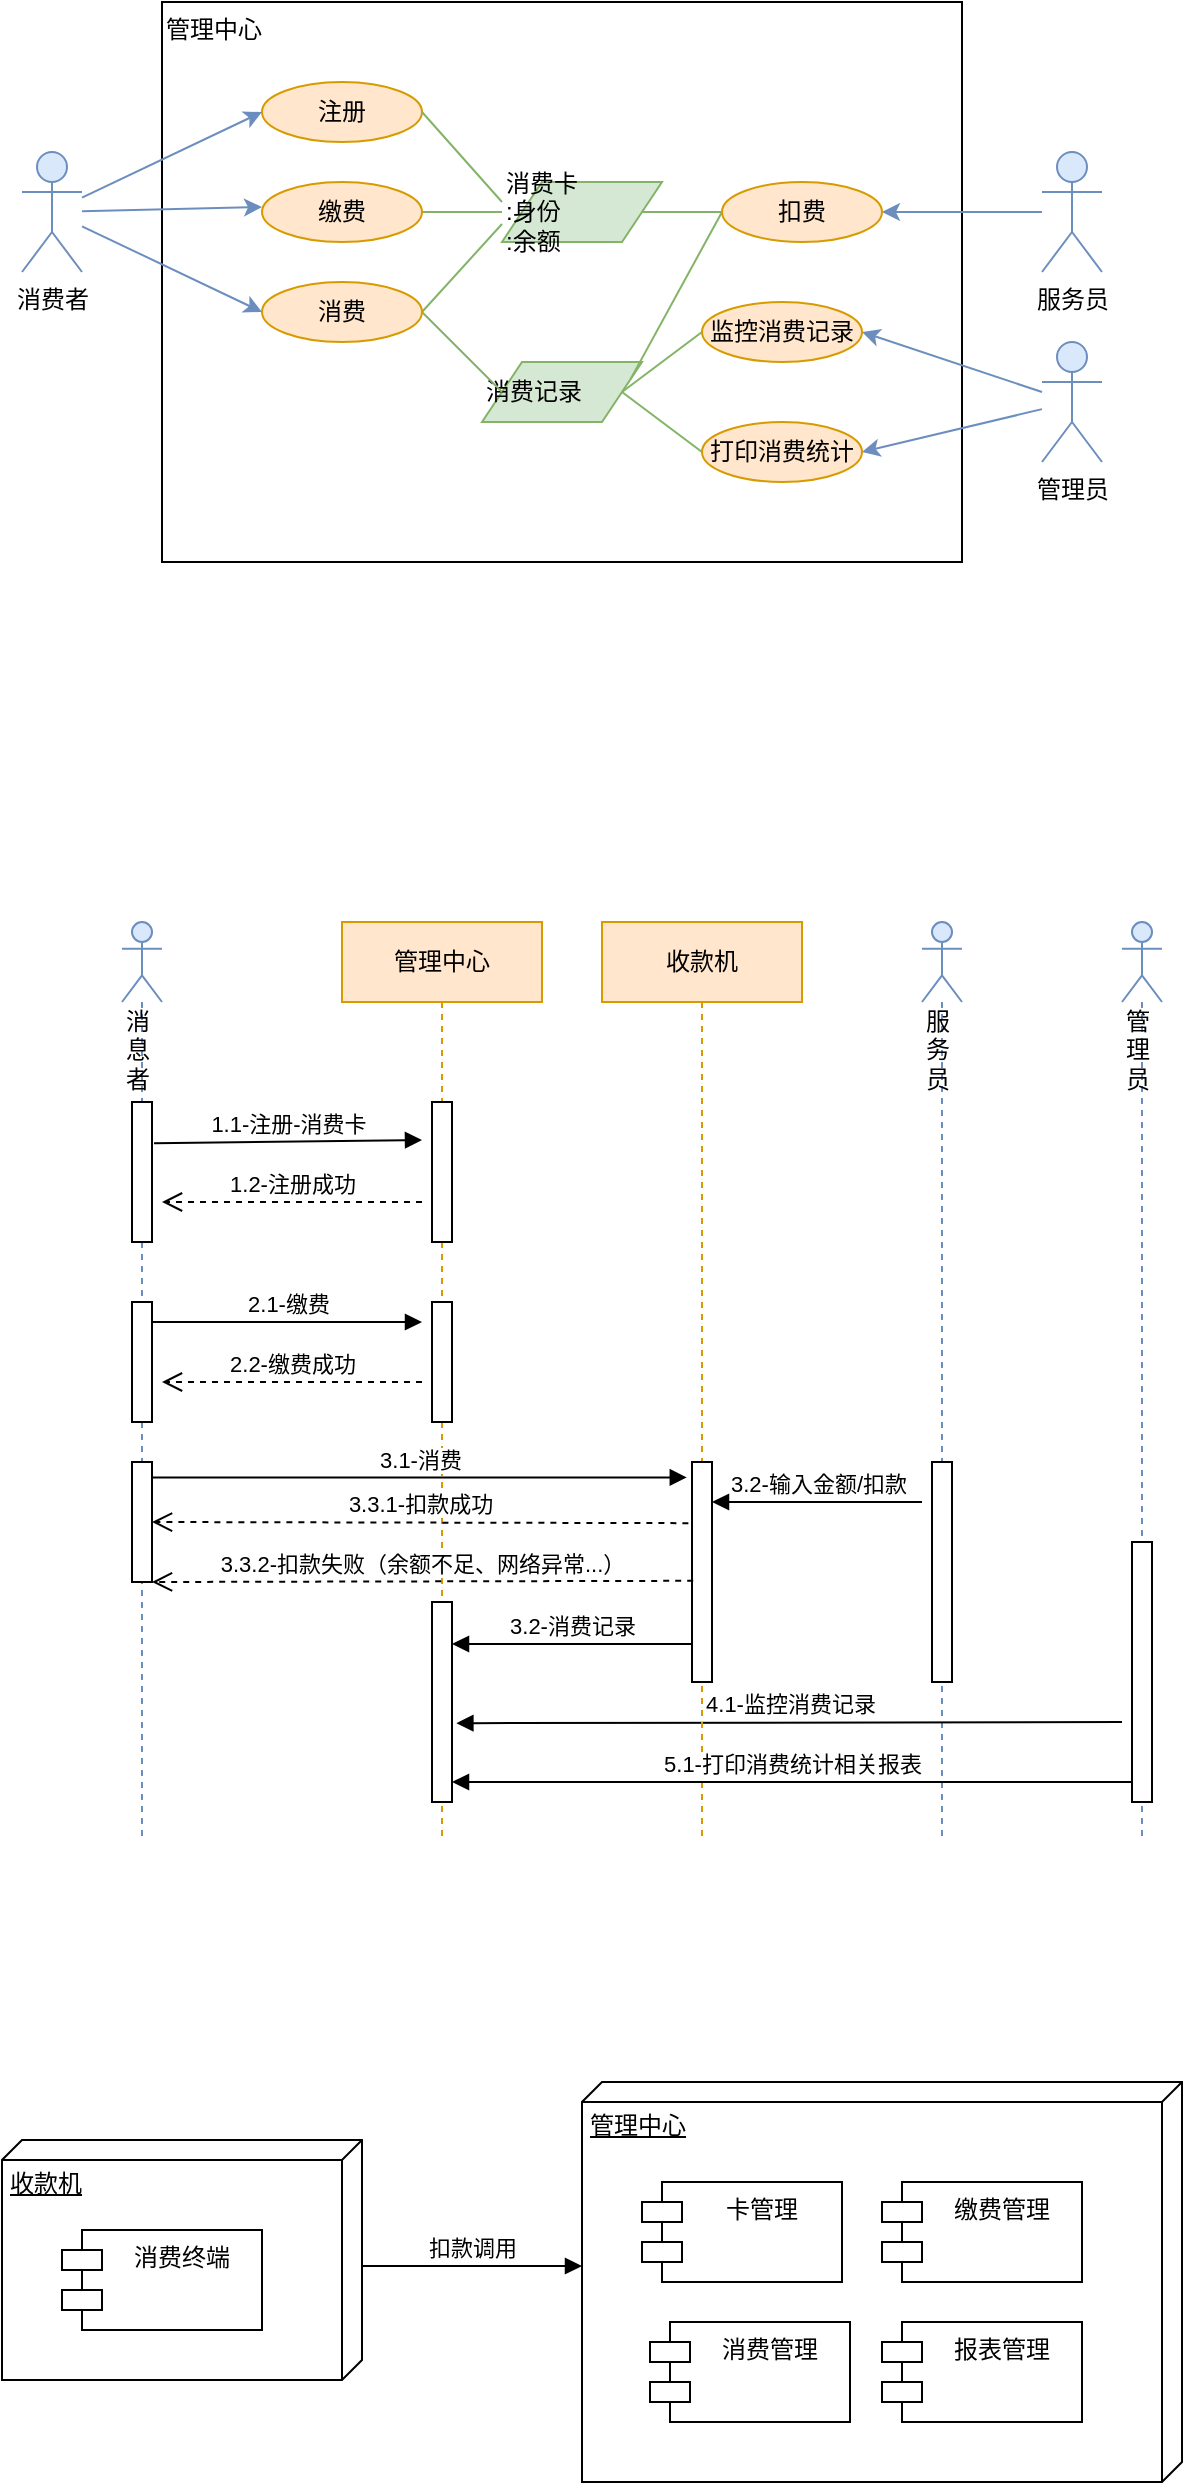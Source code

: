 <mxfile version="13.7.3" type="github">
  <diagram id="fpTGBzLA4DZg_G3Q7GAP" name="Page-1">
    <mxGraphModel dx="1038" dy="554" grid="1" gridSize="10" guides="1" tooltips="1" connect="1" arrows="1" fold="1" page="1" pageScale="1" pageWidth="827" pageHeight="1169" math="0" shadow="0">
      <root>
        <mxCell id="0" />
        <mxCell id="1" parent="0" />
        <mxCell id="zmjkEydDW2bUeKECNTXz-2" value="管理中心" style="rounded=0;whiteSpace=wrap;html=1;align=left;horizontal=1;verticalAlign=top;" vertex="1" parent="1">
          <mxGeometry x="150" y="40" width="400" height="280" as="geometry" />
        </mxCell>
        <mxCell id="zmjkEydDW2bUeKECNTXz-1" value="消费者" style="shape=umlActor;verticalLabelPosition=bottom;verticalAlign=top;html=1;outlineConnect=0;fillColor=#dae8fc;strokeColor=#6c8ebf;" vertex="1" parent="1">
          <mxGeometry x="80" y="115" width="30" height="60" as="geometry" />
        </mxCell>
        <mxCell id="zmjkEydDW2bUeKECNTXz-4" value="注册" style="ellipse;whiteSpace=wrap;html=1;fillColor=#ffe6cc;strokeColor=#d79b00;" vertex="1" parent="1">
          <mxGeometry x="200" y="80" width="80" height="30" as="geometry" />
        </mxCell>
        <mxCell id="zmjkEydDW2bUeKECNTXz-35" style="edgeStyle=none;rounded=0;orthogonalLoop=1;jettySize=auto;html=1;entryX=1;entryY=0.5;entryDx=0;entryDy=0;endArrow=none;endFill=0;fillColor=#d5e8d4;strokeColor=#82b366;" edge="1" parent="1" target="zmjkEydDW2bUeKECNTXz-9">
          <mxGeometry relative="1" as="geometry">
            <mxPoint x="320" y="145" as="sourcePoint" />
          </mxGeometry>
        </mxCell>
        <mxCell id="zmjkEydDW2bUeKECNTXz-36" style="edgeStyle=none;rounded=0;orthogonalLoop=1;jettySize=auto;html=1;entryX=1;entryY=0.5;entryDx=0;entryDy=0;endArrow=none;endFill=0;fillColor=#d5e8d4;strokeColor=#82b366;" edge="1" parent="1" target="zmjkEydDW2bUeKECNTXz-21">
          <mxGeometry relative="1" as="geometry">
            <mxPoint x="320" y="151" as="sourcePoint" />
          </mxGeometry>
        </mxCell>
        <mxCell id="zmjkEydDW2bUeKECNTXz-5" value="消费卡&lt;br&gt;:身份&lt;br&gt;:余额" style="shape=parallelogram;perimeter=parallelogramPerimeter;whiteSpace=wrap;html=1;fixedSize=1;align=left;fillColor=#d5e8d4;strokeColor=#82b366;" vertex="1" parent="1">
          <mxGeometry x="320" y="130" width="80" height="30" as="geometry" />
        </mxCell>
        <mxCell id="zmjkEydDW2bUeKECNTXz-29" style="edgeStyle=none;rounded=0;orthogonalLoop=1;jettySize=auto;html=1;entryX=1;entryY=0.5;entryDx=0;entryDy=0;fillColor=#dae8fc;strokeColor=#6c8ebf;" edge="1" parent="1" source="zmjkEydDW2bUeKECNTXz-6" target="zmjkEydDW2bUeKECNTXz-24">
          <mxGeometry relative="1" as="geometry">
            <mxPoint x="560" y="220" as="sourcePoint" />
          </mxGeometry>
        </mxCell>
        <mxCell id="zmjkEydDW2bUeKECNTXz-30" style="edgeStyle=none;rounded=0;orthogonalLoop=1;jettySize=auto;html=1;entryX=1;entryY=0.5;entryDx=0;entryDy=0;fillColor=#dae8fc;strokeColor=#6c8ebf;" edge="1" parent="1" source="zmjkEydDW2bUeKECNTXz-6" target="zmjkEydDW2bUeKECNTXz-25">
          <mxGeometry relative="1" as="geometry" />
        </mxCell>
        <mxCell id="zmjkEydDW2bUeKECNTXz-6" value="管理员" style="shape=umlActor;verticalLabelPosition=bottom;verticalAlign=top;html=1;outlineConnect=0;fillColor=#dae8fc;strokeColor=#6c8ebf;" vertex="1" parent="1">
          <mxGeometry x="590" y="210" width="30" height="60" as="geometry" />
        </mxCell>
        <mxCell id="zmjkEydDW2bUeKECNTXz-40" style="edgeStyle=none;rounded=0;orthogonalLoop=1;jettySize=auto;html=1;exitX=1;exitY=0.5;exitDx=0;exitDy=0;entryX=0;entryY=0.5;entryDx=0;entryDy=0;endArrow=none;endFill=0;fillColor=#d5e8d4;strokeColor=#82b366;" edge="1" parent="1" source="zmjkEydDW2bUeKECNTXz-7" target="zmjkEydDW2bUeKECNTXz-24">
          <mxGeometry relative="1" as="geometry" />
        </mxCell>
        <mxCell id="zmjkEydDW2bUeKECNTXz-41" style="edgeStyle=none;rounded=0;orthogonalLoop=1;jettySize=auto;html=1;exitX=1;exitY=0.5;exitDx=0;exitDy=0;entryX=0;entryY=0.5;entryDx=0;entryDy=0;endArrow=none;endFill=0;fillColor=#d5e8d4;strokeColor=#82b366;" edge="1" parent="1" source="zmjkEydDW2bUeKECNTXz-7" target="zmjkEydDW2bUeKECNTXz-25">
          <mxGeometry relative="1" as="geometry" />
        </mxCell>
        <mxCell id="zmjkEydDW2bUeKECNTXz-7" value="消费记录" style="shape=parallelogram;perimeter=parallelogramPerimeter;whiteSpace=wrap;html=1;fixedSize=1;align=left;fillColor=#d5e8d4;strokeColor=#82b366;" vertex="1" parent="1">
          <mxGeometry x="310" y="220" width="80" height="30" as="geometry" />
        </mxCell>
        <mxCell id="zmjkEydDW2bUeKECNTXz-28" style="edgeStyle=none;rounded=0;orthogonalLoop=1;jettySize=auto;html=1;entryX=1;entryY=0.5;entryDx=0;entryDy=0;fillColor=#dae8fc;strokeColor=#6c8ebf;" edge="1" parent="1" source="zmjkEydDW2bUeKECNTXz-8" target="zmjkEydDW2bUeKECNTXz-23">
          <mxGeometry relative="1" as="geometry">
            <mxPoint x="560" y="95" as="sourcePoint" />
          </mxGeometry>
        </mxCell>
        <mxCell id="zmjkEydDW2bUeKECNTXz-8" value="服务员" style="shape=umlActor;verticalLabelPosition=bottom;verticalAlign=top;html=1;outlineConnect=0;fillColor=#dae8fc;strokeColor=#6c8ebf;" vertex="1" parent="1">
          <mxGeometry x="590" y="115" width="30" height="60" as="geometry" />
        </mxCell>
        <mxCell id="zmjkEydDW2bUeKECNTXz-9" value="缴费" style="ellipse;whiteSpace=wrap;html=1;fillColor=#ffe6cc;strokeColor=#d79b00;" vertex="1" parent="1">
          <mxGeometry x="200" y="130" width="80" height="30" as="geometry" />
        </mxCell>
        <mxCell id="zmjkEydDW2bUeKECNTXz-16" value="" style="endArrow=classic;html=1;entryX=0;entryY=0.5;entryDx=0;entryDy=0;fillColor=#dae8fc;strokeColor=#6c8ebf;" edge="1" parent="1" source="zmjkEydDW2bUeKECNTXz-1" target="zmjkEydDW2bUeKECNTXz-4">
          <mxGeometry width="50" height="50" relative="1" as="geometry">
            <mxPoint x="60" y="250" as="sourcePoint" />
            <mxPoint x="110" y="200" as="targetPoint" />
          </mxGeometry>
        </mxCell>
        <mxCell id="zmjkEydDW2bUeKECNTXz-20" style="rounded=0;orthogonalLoop=1;jettySize=auto;html=1;fillColor=#dae8fc;strokeColor=#6c8ebf;" edge="1" parent="1" source="zmjkEydDW2bUeKECNTXz-1">
          <mxGeometry relative="1" as="geometry">
            <mxPoint x="110" y="110" as="sourcePoint" />
            <mxPoint x="200" y="142.5" as="targetPoint" />
          </mxGeometry>
        </mxCell>
        <mxCell id="zmjkEydDW2bUeKECNTXz-38" style="edgeStyle=none;rounded=0;orthogonalLoop=1;jettySize=auto;html=1;exitX=1;exitY=0.5;exitDx=0;exitDy=0;endArrow=none;endFill=0;fillColor=#d5e8d4;strokeColor=#82b366;entryX=0;entryY=0.5;entryDx=0;entryDy=0;" edge="1" parent="1" source="zmjkEydDW2bUeKECNTXz-21" target="zmjkEydDW2bUeKECNTXz-7">
          <mxGeometry relative="1" as="geometry">
            <mxPoint x="350" y="210" as="targetPoint" />
          </mxGeometry>
        </mxCell>
        <mxCell id="zmjkEydDW2bUeKECNTXz-21" value="消费" style="ellipse;whiteSpace=wrap;html=1;fillColor=#ffe6cc;strokeColor=#d79b00;" vertex="1" parent="1">
          <mxGeometry x="200" y="180" width="80" height="30" as="geometry" />
        </mxCell>
        <mxCell id="zmjkEydDW2bUeKECNTXz-22" style="edgeStyle=none;rounded=0;orthogonalLoop=1;jettySize=auto;html=1;entryX=0;entryY=0.5;entryDx=0;entryDy=0;fillColor=#dae8fc;strokeColor=#6c8ebf;" edge="1" parent="1" source="zmjkEydDW2bUeKECNTXz-1" target="zmjkEydDW2bUeKECNTXz-21">
          <mxGeometry relative="1" as="geometry" />
        </mxCell>
        <mxCell id="zmjkEydDW2bUeKECNTXz-37" style="edgeStyle=none;rounded=0;orthogonalLoop=1;jettySize=auto;html=1;exitX=0;exitY=0.5;exitDx=0;exitDy=0;entryX=1;entryY=0.5;entryDx=0;entryDy=0;endArrow=none;endFill=0;fillColor=#d5e8d4;strokeColor=#82b366;" edge="1" parent="1" source="zmjkEydDW2bUeKECNTXz-23" target="zmjkEydDW2bUeKECNTXz-5">
          <mxGeometry relative="1" as="geometry" />
        </mxCell>
        <mxCell id="zmjkEydDW2bUeKECNTXz-39" style="edgeStyle=none;rounded=0;orthogonalLoop=1;jettySize=auto;html=1;exitX=0;exitY=0.5;exitDx=0;exitDy=0;entryX=1;entryY=0.25;entryDx=0;entryDy=0;endArrow=none;endFill=0;fillColor=#d5e8d4;strokeColor=#82b366;" edge="1" parent="1" source="zmjkEydDW2bUeKECNTXz-23" target="zmjkEydDW2bUeKECNTXz-7">
          <mxGeometry relative="1" as="geometry" />
        </mxCell>
        <mxCell id="zmjkEydDW2bUeKECNTXz-23" value="扣费" style="ellipse;whiteSpace=wrap;html=1;fillColor=#ffe6cc;strokeColor=#d79b00;" vertex="1" parent="1">
          <mxGeometry x="430" y="130" width="80" height="30" as="geometry" />
        </mxCell>
        <mxCell id="zmjkEydDW2bUeKECNTXz-24" value="监控消费记录" style="ellipse;whiteSpace=wrap;html=1;fillColor=#ffe6cc;strokeColor=#d79b00;" vertex="1" parent="1">
          <mxGeometry x="420" y="190" width="80" height="30" as="geometry" />
        </mxCell>
        <mxCell id="zmjkEydDW2bUeKECNTXz-25" value="打印消费统计" style="ellipse;whiteSpace=wrap;html=1;fillColor=#ffe6cc;strokeColor=#d79b00;" vertex="1" parent="1">
          <mxGeometry x="420" y="250" width="80" height="30" as="geometry" />
        </mxCell>
        <mxCell id="zmjkEydDW2bUeKECNTXz-33" value="" style="endArrow=none;html=1;exitX=1;exitY=0.5;exitDx=0;exitDy=0;fillColor=#d5e8d4;strokeColor=#82b366;" edge="1" parent="1" source="zmjkEydDW2bUeKECNTXz-4">
          <mxGeometry width="50" height="50" relative="1" as="geometry">
            <mxPoint x="300" y="190" as="sourcePoint" />
            <mxPoint x="320" y="140" as="targetPoint" />
          </mxGeometry>
        </mxCell>
        <mxCell id="zmjkEydDW2bUeKECNTXz-46" value="&lt;div&gt;&lt;span&gt;消息者&lt;/span&gt;&lt;/div&gt;" style="shape=umlLifeline;participant=umlActor;perimeter=lifelinePerimeter;whiteSpace=wrap;html=1;container=1;collapsible=0;recursiveResize=0;verticalAlign=top;spacingTop=36;outlineConnect=0;align=left;fillColor=#dae8fc;strokeColor=#6c8ebf;" vertex="1" parent="1">
          <mxGeometry x="130" y="500" width="20" height="460" as="geometry" />
        </mxCell>
        <mxCell id="zmjkEydDW2bUeKECNTXz-52" value="" style="html=1;points=[];perimeter=orthogonalPerimeter;align=left;" vertex="1" parent="zmjkEydDW2bUeKECNTXz-46">
          <mxGeometry x="5" y="90" width="10" height="70" as="geometry" />
        </mxCell>
        <mxCell id="zmjkEydDW2bUeKECNTXz-65" value="" style="html=1;points=[];perimeter=orthogonalPerimeter;align=center;" vertex="1" parent="zmjkEydDW2bUeKECNTXz-46">
          <mxGeometry x="5" y="190" width="10" height="60" as="geometry" />
        </mxCell>
        <mxCell id="zmjkEydDW2bUeKECNTXz-70" value="" style="html=1;points=[];perimeter=orthogonalPerimeter;align=center;" vertex="1" parent="zmjkEydDW2bUeKECNTXz-46">
          <mxGeometry x="5" y="270" width="10" height="60" as="geometry" />
        </mxCell>
        <mxCell id="zmjkEydDW2bUeKECNTXz-47" value="服务员" style="shape=umlLifeline;participant=umlActor;perimeter=lifelinePerimeter;whiteSpace=wrap;html=1;container=1;collapsible=0;recursiveResize=0;verticalAlign=top;spacingTop=36;outlineConnect=0;align=left;fillColor=#dae8fc;strokeColor=#6c8ebf;" vertex="1" parent="1">
          <mxGeometry x="530" y="500" width="20" height="460" as="geometry" />
        </mxCell>
        <mxCell id="zmjkEydDW2bUeKECNTXz-84" value="" style="html=1;points=[];perimeter=orthogonalPerimeter;align=center;" vertex="1" parent="zmjkEydDW2bUeKECNTXz-47">
          <mxGeometry x="5" y="270" width="10" height="110" as="geometry" />
        </mxCell>
        <mxCell id="zmjkEydDW2bUeKECNTXz-48" value="管理员" style="shape=umlLifeline;participant=umlActor;perimeter=lifelinePerimeter;whiteSpace=wrap;html=1;container=1;collapsible=0;recursiveResize=0;verticalAlign=top;spacingTop=36;outlineConnect=0;align=left;fillColor=#dae8fc;strokeColor=#6c8ebf;" vertex="1" parent="1">
          <mxGeometry x="630" y="500" width="20" height="460" as="geometry" />
        </mxCell>
        <mxCell id="zmjkEydDW2bUeKECNTXz-86" value="" style="html=1;points=[];perimeter=orthogonalPerimeter;align=center;" vertex="1" parent="zmjkEydDW2bUeKECNTXz-48">
          <mxGeometry x="5" y="310" width="10" height="130" as="geometry" />
        </mxCell>
        <mxCell id="zmjkEydDW2bUeKECNTXz-56" value="管理中心" style="shape=umlLifeline;perimeter=lifelinePerimeter;whiteSpace=wrap;html=1;container=1;collapsible=0;recursiveResize=0;outlineConnect=0;align=center;fillColor=#ffe6cc;strokeColor=#d79b00;" vertex="1" parent="1">
          <mxGeometry x="240" y="500" width="100" height="460" as="geometry" />
        </mxCell>
        <mxCell id="zmjkEydDW2bUeKECNTXz-58" value="" style="html=1;points=[];perimeter=orthogonalPerimeter;align=center;" vertex="1" parent="zmjkEydDW2bUeKECNTXz-56">
          <mxGeometry x="45" y="90" width="10" height="70" as="geometry" />
        </mxCell>
        <mxCell id="zmjkEydDW2bUeKECNTXz-67" value="" style="html=1;points=[];perimeter=orthogonalPerimeter;align=center;" vertex="1" parent="zmjkEydDW2bUeKECNTXz-56">
          <mxGeometry x="45" y="190" width="10" height="60" as="geometry" />
        </mxCell>
        <mxCell id="zmjkEydDW2bUeKECNTXz-82" value="" style="html=1;points=[];perimeter=orthogonalPerimeter;align=center;" vertex="1" parent="zmjkEydDW2bUeKECNTXz-56">
          <mxGeometry x="45" y="340" width="10" height="100" as="geometry" />
        </mxCell>
        <mxCell id="zmjkEydDW2bUeKECNTXz-87" value="4.1-监控消费记录" style="html=1;verticalAlign=bottom;endArrow=block;entryX=1.22;entryY=0.606;entryDx=0;entryDy=0;entryPerimeter=0;" edge="1" parent="zmjkEydDW2bUeKECNTXz-56" target="zmjkEydDW2bUeKECNTXz-82">
          <mxGeometry width="80" relative="1" as="geometry">
            <mxPoint x="390" y="400" as="sourcePoint" />
            <mxPoint x="60" y="401" as="targetPoint" />
          </mxGeometry>
        </mxCell>
        <mxCell id="zmjkEydDW2bUeKECNTXz-55" value="收款机" style="shape=umlLifeline;perimeter=lifelinePerimeter;whiteSpace=wrap;html=1;container=1;collapsible=0;recursiveResize=0;outlineConnect=0;align=center;fillColor=#ffe6cc;strokeColor=#d79b00;" vertex="1" parent="1">
          <mxGeometry x="370" y="500" width="100" height="460" as="geometry" />
        </mxCell>
        <mxCell id="zmjkEydDW2bUeKECNTXz-72" value="" style="html=1;points=[];perimeter=orthogonalPerimeter;align=center;" vertex="1" parent="zmjkEydDW2bUeKECNTXz-55">
          <mxGeometry x="45" y="270" width="10" height="110" as="geometry" />
        </mxCell>
        <mxCell id="zmjkEydDW2bUeKECNTXz-85" value="3.2-输入金额/扣款" style="html=1;verticalAlign=bottom;endArrow=block;" edge="1" parent="zmjkEydDW2bUeKECNTXz-55" target="zmjkEydDW2bUeKECNTXz-72">
          <mxGeometry width="80" relative="1" as="geometry">
            <mxPoint x="160" y="290" as="sourcePoint" />
            <mxPoint x="160" y="290" as="targetPoint" />
          </mxGeometry>
        </mxCell>
        <mxCell id="zmjkEydDW2bUeKECNTXz-57" value="1.1-注册-消费卡" style="html=1;verticalAlign=bottom;endArrow=block;exitX=1.1;exitY=0.133;exitDx=0;exitDy=0;exitPerimeter=0;" edge="1" parent="1">
          <mxGeometry width="80" relative="1" as="geometry">
            <mxPoint x="146" y="610.64" as="sourcePoint" />
            <mxPoint x="280" y="609" as="targetPoint" />
          </mxGeometry>
        </mxCell>
        <mxCell id="zmjkEydDW2bUeKECNTXz-64" value="1.2-注册成功" style="html=1;verticalAlign=bottom;endArrow=open;dashed=1;endSize=8;" edge="1" parent="1">
          <mxGeometry relative="1" as="geometry">
            <mxPoint x="280" y="640" as="sourcePoint" />
            <mxPoint x="150" y="640" as="targetPoint" />
          </mxGeometry>
        </mxCell>
        <mxCell id="zmjkEydDW2bUeKECNTXz-66" value="2.1-缴费" style="html=1;verticalAlign=bottom;endArrow=block;" edge="1" parent="1">
          <mxGeometry width="80" relative="1" as="geometry">
            <mxPoint x="145" y="700" as="sourcePoint" />
            <mxPoint x="280" y="700" as="targetPoint" />
          </mxGeometry>
        </mxCell>
        <mxCell id="zmjkEydDW2bUeKECNTXz-69" value="2.2-缴费成功" style="html=1;verticalAlign=bottom;endArrow=open;dashed=1;endSize=8;" edge="1" parent="1">
          <mxGeometry relative="1" as="geometry">
            <mxPoint x="280" y="730" as="sourcePoint" />
            <mxPoint x="150" y="730" as="targetPoint" />
          </mxGeometry>
        </mxCell>
        <mxCell id="zmjkEydDW2bUeKECNTXz-73" value="3.1-消费" style="html=1;verticalAlign=bottom;endArrow=block;entryX=-0.26;entryY=0.07;entryDx=0;entryDy=0;entryPerimeter=0;" edge="1" parent="1" source="zmjkEydDW2bUeKECNTXz-70" target="zmjkEydDW2bUeKECNTXz-72">
          <mxGeometry width="80" relative="1" as="geometry">
            <mxPoint x="365" y="740" as="sourcePoint" />
            <mxPoint x="445" y="740" as="targetPoint" />
          </mxGeometry>
        </mxCell>
        <mxCell id="zmjkEydDW2bUeKECNTXz-77" value="3.3.1-扣款成功" style="html=1;verticalAlign=bottom;endArrow=open;dashed=1;endSize=8;exitX=-0.18;exitY=0.278;exitDx=0;exitDy=0;exitPerimeter=0;" edge="1" parent="1" source="zmjkEydDW2bUeKECNTXz-72">
          <mxGeometry relative="1" as="geometry">
            <mxPoint x="405" y="800" as="sourcePoint" />
            <mxPoint x="145" y="800" as="targetPoint" />
          </mxGeometry>
        </mxCell>
        <mxCell id="zmjkEydDW2bUeKECNTXz-78" value="3.3.2-扣款失败（余额不足、网络异常...）" style="html=1;verticalAlign=bottom;endArrow=open;dashed=1;endSize=8;exitX=0.06;exitY=0.54;exitDx=0;exitDy=0;exitPerimeter=0;" edge="1" parent="1" source="zmjkEydDW2bUeKECNTXz-72">
          <mxGeometry relative="1" as="geometry">
            <mxPoint x="405" y="830" as="sourcePoint" />
            <mxPoint x="145" y="830" as="targetPoint" />
          </mxGeometry>
        </mxCell>
        <mxCell id="zmjkEydDW2bUeKECNTXz-83" value="3.2-消费记录" style="html=1;verticalAlign=bottom;endArrow=block;" edge="1" parent="1">
          <mxGeometry width="80" relative="1" as="geometry">
            <mxPoint x="415" y="861" as="sourcePoint" />
            <mxPoint x="295" y="861" as="targetPoint" />
          </mxGeometry>
        </mxCell>
        <mxCell id="zmjkEydDW2bUeKECNTXz-91" value="5.1-打印消费统计相关报表" style="html=1;verticalAlign=bottom;endArrow=block;" edge="1" parent="1">
          <mxGeometry width="80" relative="1" as="geometry">
            <mxPoint x="635" y="930" as="sourcePoint" />
            <mxPoint x="295" y="930" as="targetPoint" />
          </mxGeometry>
        </mxCell>
        <mxCell id="zmjkEydDW2bUeKECNTXz-92" value="管理中心" style="verticalAlign=top;align=left;spacingTop=8;spacingLeft=2;spacingRight=12;shape=cube;size=10;direction=south;fontStyle=4;html=1;" vertex="1" parent="1">
          <mxGeometry x="360" y="1080" width="300" height="200" as="geometry" />
        </mxCell>
        <mxCell id="zmjkEydDW2bUeKECNTXz-93" value="卡管理" style="shape=module;align=left;spacingLeft=20;align=center;verticalAlign=top;" vertex="1" parent="1">
          <mxGeometry x="390" y="1130" width="100" height="50" as="geometry" />
        </mxCell>
        <mxCell id="zmjkEydDW2bUeKECNTXz-94" value="缴费管理" style="shape=module;align=left;spacingLeft=20;align=center;verticalAlign=top;" vertex="1" parent="1">
          <mxGeometry x="510" y="1130" width="100" height="50" as="geometry" />
        </mxCell>
        <mxCell id="zmjkEydDW2bUeKECNTXz-95" value="消费管理" style="shape=module;align=left;spacingLeft=20;align=center;verticalAlign=top;" vertex="1" parent="1">
          <mxGeometry x="394" y="1200" width="100" height="50" as="geometry" />
        </mxCell>
        <mxCell id="zmjkEydDW2bUeKECNTXz-96" value="报表管理" style="shape=module;align=left;spacingLeft=20;align=center;verticalAlign=top;" vertex="1" parent="1">
          <mxGeometry x="510" y="1200" width="100" height="50" as="geometry" />
        </mxCell>
        <mxCell id="zmjkEydDW2bUeKECNTXz-97" value="收款机" style="verticalAlign=top;align=left;spacingTop=8;spacingLeft=2;spacingRight=12;shape=cube;size=10;direction=south;fontStyle=4;html=1;" vertex="1" parent="1">
          <mxGeometry x="70" y="1109" width="180" height="120" as="geometry" />
        </mxCell>
        <mxCell id="zmjkEydDW2bUeKECNTXz-98" value="消费终端" style="shape=module;align=left;spacingLeft=20;align=center;verticalAlign=top;" vertex="1" parent="1">
          <mxGeometry x="100" y="1154" width="100" height="50" as="geometry" />
        </mxCell>
        <mxCell id="zmjkEydDW2bUeKECNTXz-99" value="扣款调用" style="html=1;verticalAlign=bottom;endArrow=block;" edge="1" parent="1">
          <mxGeometry width="80" relative="1" as="geometry">
            <mxPoint x="250" y="1172" as="sourcePoint" />
            <mxPoint x="360" y="1172" as="targetPoint" />
          </mxGeometry>
        </mxCell>
      </root>
    </mxGraphModel>
  </diagram>
</mxfile>
